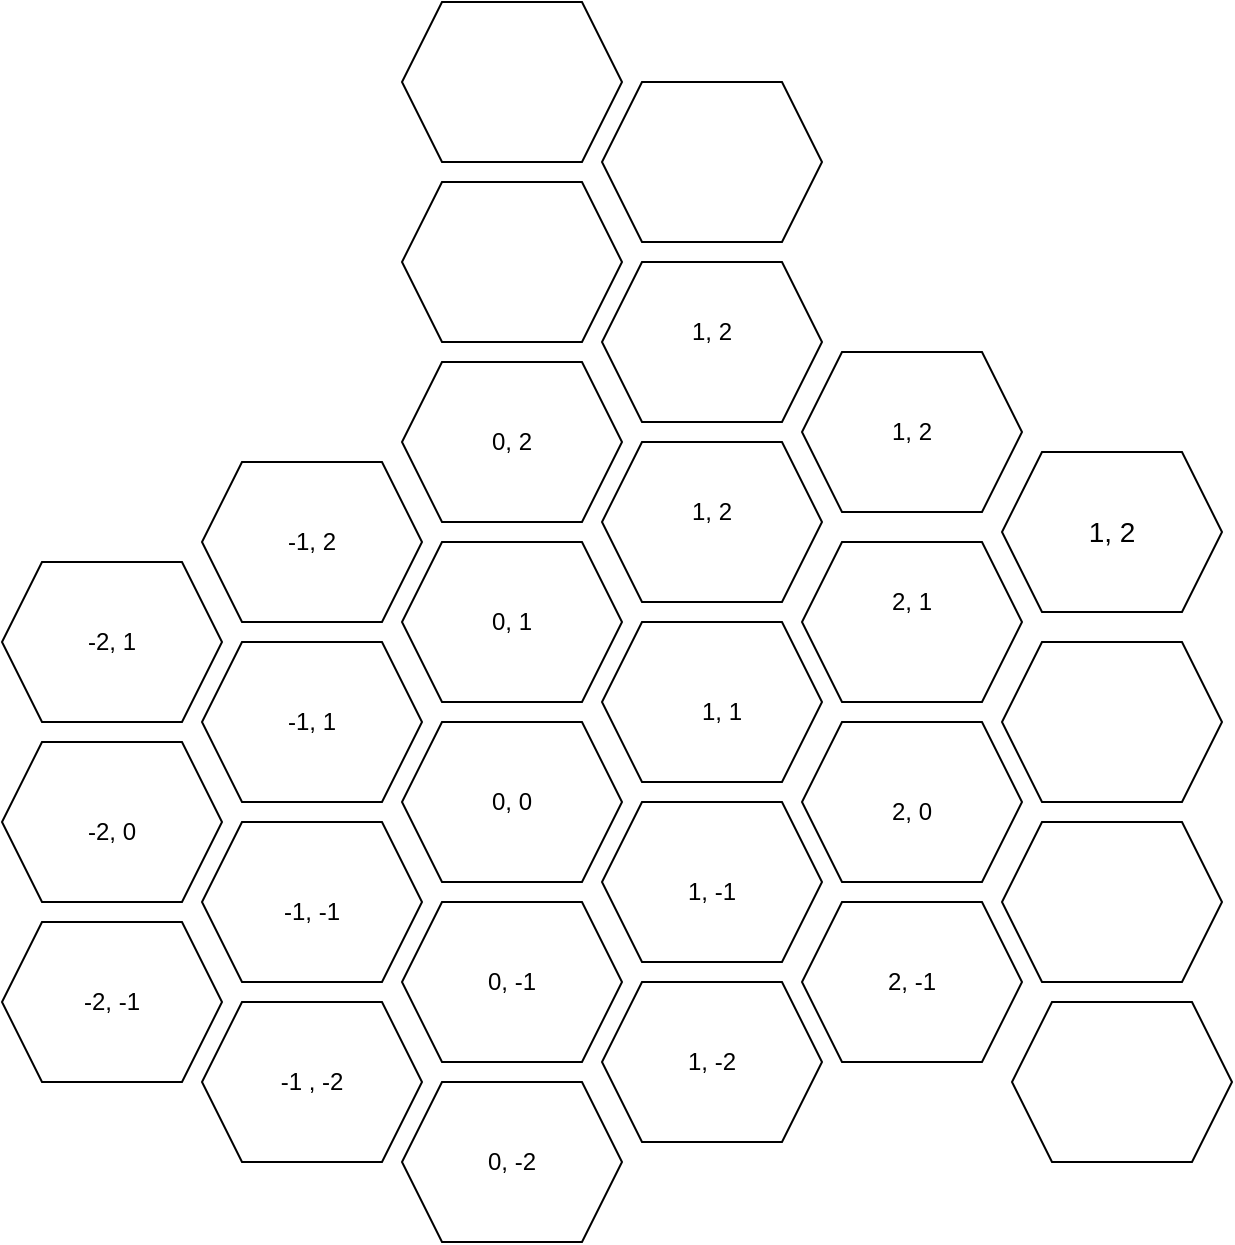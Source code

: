 <mxfile version="27.0.9">
  <diagram name="Page-1" id="UqePRc69oZ1GQFm-y9kT">
    <mxGraphModel dx="719" dy="441" grid="1" gridSize="10" guides="1" tooltips="1" connect="1" arrows="1" fold="1" page="1" pageScale="1" pageWidth="850" pageHeight="1100" math="0" shadow="0">
      <root>
        <mxCell id="0" />
        <mxCell id="1" parent="0" />
        <mxCell id="gDq-lghT9axfaPvroAhV-1" value="" style="shape=hexagon;perimeter=hexagonPerimeter2;whiteSpace=wrap;html=1;fixedSize=1;" parent="1" vertex="1">
          <mxGeometry x="230" y="410" width="110" height="80" as="geometry" />
        </mxCell>
        <mxCell id="gDq-lghT9axfaPvroAhV-2" value="" style="shape=hexagon;perimeter=hexagonPerimeter2;whiteSpace=wrap;html=1;fixedSize=1;" parent="1" vertex="1">
          <mxGeometry x="330" y="360" width="110" height="80" as="geometry" />
        </mxCell>
        <mxCell id="gDq-lghT9axfaPvroAhV-3" value="" style="shape=hexagon;perimeter=hexagonPerimeter2;whiteSpace=wrap;html=1;fixedSize=1;" parent="1" vertex="1">
          <mxGeometry x="330" y="450" width="110" height="80" as="geometry" />
        </mxCell>
        <mxCell id="gDq-lghT9axfaPvroAhV-4" value="" style="shape=hexagon;perimeter=hexagonPerimeter2;whiteSpace=wrap;html=1;fixedSize=1;" parent="1" vertex="1">
          <mxGeometry x="430" y="400" width="110" height="80" as="geometry" />
        </mxCell>
        <mxCell id="gDq-lghT9axfaPvroAhV-5" value="" style="shape=hexagon;perimeter=hexagonPerimeter2;whiteSpace=wrap;html=1;fixedSize=1;" parent="1" vertex="1">
          <mxGeometry x="430" y="490" width="110" height="80" as="geometry" />
        </mxCell>
        <mxCell id="gDq-lghT9axfaPvroAhV-6" value="" style="shape=hexagon;perimeter=hexagonPerimeter2;whiteSpace=wrap;html=1;fixedSize=1;" parent="1" vertex="1">
          <mxGeometry x="330" y="540" width="110" height="80" as="geometry" />
        </mxCell>
        <mxCell id="gDq-lghT9axfaPvroAhV-7" value="" style="shape=hexagon;perimeter=hexagonPerimeter2;whiteSpace=wrap;html=1;fixedSize=1;" parent="1" vertex="1">
          <mxGeometry x="230" y="500" width="110" height="80" as="geometry" />
        </mxCell>
        <mxCell id="gDq-lghT9axfaPvroAhV-8" value="" style="shape=hexagon;perimeter=hexagonPerimeter2;whiteSpace=wrap;html=1;fixedSize=1;" parent="1" vertex="1">
          <mxGeometry x="130" y="370" width="110" height="80" as="geometry" />
        </mxCell>
        <mxCell id="gDq-lghT9axfaPvroAhV-9" value="" style="shape=hexagon;perimeter=hexagonPerimeter2;whiteSpace=wrap;html=1;fixedSize=1;" parent="1" vertex="1">
          <mxGeometry x="230" y="320" width="110" height="80" as="geometry" />
        </mxCell>
        <mxCell id="gDq-lghT9axfaPvroAhV-10" value="" style="shape=hexagon;perimeter=hexagonPerimeter2;whiteSpace=wrap;html=1;fixedSize=1;" parent="1" vertex="1">
          <mxGeometry x="330" y="270" width="110" height="80" as="geometry" />
        </mxCell>
        <mxCell id="gDq-lghT9axfaPvroAhV-11" value="" style="shape=hexagon;perimeter=hexagonPerimeter2;whiteSpace=wrap;html=1;fixedSize=1;" parent="1" vertex="1">
          <mxGeometry x="430" y="310" width="110" height="80" as="geometry" />
        </mxCell>
        <mxCell id="gDq-lghT9axfaPvroAhV-12" value="" style="shape=hexagon;perimeter=hexagonPerimeter2;whiteSpace=wrap;html=1;fixedSize=1;" parent="1" vertex="1">
          <mxGeometry x="530" y="360" width="110" height="80" as="geometry" />
        </mxCell>
        <mxCell id="gDq-lghT9axfaPvroAhV-13" value="" style="shape=hexagon;perimeter=hexagonPerimeter2;whiteSpace=wrap;html=1;fixedSize=1;" parent="1" vertex="1">
          <mxGeometry x="530" y="450" width="110" height="80" as="geometry" />
        </mxCell>
        <mxCell id="gDq-lghT9axfaPvroAhV-14" value="" style="shape=hexagon;perimeter=hexagonPerimeter2;whiteSpace=wrap;html=1;fixedSize=1;" parent="1" vertex="1">
          <mxGeometry x="530" y="540" width="110" height="80" as="geometry" />
        </mxCell>
        <mxCell id="gDq-lghT9axfaPvroAhV-15" value="" style="shape=hexagon;perimeter=hexagonPerimeter2;whiteSpace=wrap;html=1;fixedSize=1;" parent="1" vertex="1">
          <mxGeometry x="430" y="580" width="110" height="80" as="geometry" />
        </mxCell>
        <mxCell id="gDq-lghT9axfaPvroAhV-16" value="" style="shape=hexagon;perimeter=hexagonPerimeter2;whiteSpace=wrap;html=1;fixedSize=1;" parent="1" vertex="1">
          <mxGeometry x="330" y="630" width="110" height="80" as="geometry" />
        </mxCell>
        <mxCell id="gDq-lghT9axfaPvroAhV-17" value="" style="shape=hexagon;perimeter=hexagonPerimeter2;whiteSpace=wrap;html=1;fixedSize=1;" parent="1" vertex="1">
          <mxGeometry x="230" y="590" width="110" height="80" as="geometry" />
        </mxCell>
        <mxCell id="gDq-lghT9axfaPvroAhV-18" value="" style="shape=hexagon;perimeter=hexagonPerimeter2;whiteSpace=wrap;html=1;fixedSize=1;" parent="1" vertex="1">
          <mxGeometry x="130" y="550" width="110" height="80" as="geometry" />
        </mxCell>
        <mxCell id="gDq-lghT9axfaPvroAhV-19" value="" style="shape=hexagon;perimeter=hexagonPerimeter2;whiteSpace=wrap;html=1;fixedSize=1;" parent="1" vertex="1">
          <mxGeometry x="130" y="460" width="110" height="80" as="geometry" />
        </mxCell>
        <mxCell id="gDq-lghT9axfaPvroAhV-21" value="-1, -1" style="text;html=1;align=center;verticalAlign=middle;whiteSpace=wrap;rounded=0;" parent="1" vertex="1">
          <mxGeometry x="255" y="530" width="60" height="30" as="geometry" />
        </mxCell>
        <mxCell id="gDq-lghT9axfaPvroAhV-22" value="0, 0" style="text;html=1;align=center;verticalAlign=middle;whiteSpace=wrap;rounded=0;" parent="1" vertex="1">
          <mxGeometry x="355" y="475" width="60" height="30" as="geometry" />
        </mxCell>
        <mxCell id="gDq-lghT9axfaPvroAhV-23" value="-1, 1" style="text;html=1;align=center;verticalAlign=middle;whiteSpace=wrap;rounded=0;" parent="1" vertex="1">
          <mxGeometry x="255" y="435" width="60" height="30" as="geometry" />
        </mxCell>
        <mxCell id="gDq-lghT9axfaPvroAhV-24" value="0, 1" style="text;html=1;align=center;verticalAlign=middle;whiteSpace=wrap;rounded=0;" parent="1" vertex="1">
          <mxGeometry x="355" y="385" width="60" height="30" as="geometry" />
        </mxCell>
        <mxCell id="gDq-lghT9axfaPvroAhV-25" value="1, 1" style="text;html=1;align=center;verticalAlign=middle;whiteSpace=wrap;rounded=0;" parent="1" vertex="1">
          <mxGeometry x="460" y="430" width="60" height="30" as="geometry" />
        </mxCell>
        <mxCell id="gDq-lghT9axfaPvroAhV-26" value="1, -1" style="text;html=1;align=center;verticalAlign=middle;whiteSpace=wrap;rounded=0;" parent="1" vertex="1">
          <mxGeometry x="455" y="520" width="60" height="30" as="geometry" />
        </mxCell>
        <mxCell id="gDq-lghT9axfaPvroAhV-27" value="0, -1" style="text;html=1;align=center;verticalAlign=middle;whiteSpace=wrap;rounded=0;" parent="1" vertex="1">
          <mxGeometry x="355" y="565" width="60" height="30" as="geometry" />
        </mxCell>
        <mxCell id="gDq-lghT9axfaPvroAhV-28" value="0, -2" style="text;html=1;align=center;verticalAlign=middle;whiteSpace=wrap;rounded=0;" parent="1" vertex="1">
          <mxGeometry x="355" y="655" width="60" height="30" as="geometry" />
        </mxCell>
        <mxCell id="gDq-lghT9axfaPvroAhV-29" value="-1 , -2" style="text;html=1;align=center;verticalAlign=middle;whiteSpace=wrap;rounded=0;" parent="1" vertex="1">
          <mxGeometry x="255" y="615" width="60" height="30" as="geometry" />
        </mxCell>
        <mxCell id="gDq-lghT9axfaPvroAhV-30" value="-2, -1" style="text;html=1;align=center;verticalAlign=middle;whiteSpace=wrap;rounded=0;" parent="1" vertex="1">
          <mxGeometry x="155" y="575" width="60" height="30" as="geometry" />
        </mxCell>
        <mxCell id="gDq-lghT9axfaPvroAhV-31" value="-2, 0" style="text;html=1;align=center;verticalAlign=middle;whiteSpace=wrap;rounded=0;" parent="1" vertex="1">
          <mxGeometry x="155" y="490" width="60" height="30" as="geometry" />
        </mxCell>
        <mxCell id="gDq-lghT9axfaPvroAhV-32" value="-2, 1" style="text;html=1;align=center;verticalAlign=middle;whiteSpace=wrap;rounded=0;" parent="1" vertex="1">
          <mxGeometry x="155" y="395" width="60" height="30" as="geometry" />
        </mxCell>
        <mxCell id="gDq-lghT9axfaPvroAhV-33" value="-1, 2" style="text;html=1;align=center;verticalAlign=middle;whiteSpace=wrap;rounded=0;" parent="1" vertex="1">
          <mxGeometry x="255" y="345" width="60" height="30" as="geometry" />
        </mxCell>
        <mxCell id="gDq-lghT9axfaPvroAhV-34" value="0, 2" style="text;html=1;align=center;verticalAlign=middle;whiteSpace=wrap;rounded=0;" parent="1" vertex="1">
          <mxGeometry x="355" y="295" width="60" height="30" as="geometry" />
        </mxCell>
        <mxCell id="gDq-lghT9axfaPvroAhV-35" value="1, 2" style="text;html=1;align=center;verticalAlign=middle;whiteSpace=wrap;rounded=0;" parent="1" vertex="1">
          <mxGeometry x="455" y="330" width="60" height="30" as="geometry" />
        </mxCell>
        <mxCell id="gDq-lghT9axfaPvroAhV-36" value="2, 1" style="text;html=1;align=center;verticalAlign=middle;whiteSpace=wrap;rounded=0;" parent="1" vertex="1">
          <mxGeometry x="555" y="375" width="60" height="30" as="geometry" />
        </mxCell>
        <mxCell id="gDq-lghT9axfaPvroAhV-37" value="2, 0" style="text;html=1;align=center;verticalAlign=middle;whiteSpace=wrap;rounded=0;" parent="1" vertex="1">
          <mxGeometry x="555" y="480" width="60" height="30" as="geometry" />
        </mxCell>
        <mxCell id="gDq-lghT9axfaPvroAhV-38" value="2, -1" style="text;html=1;align=center;verticalAlign=middle;whiteSpace=wrap;rounded=0;" parent="1" vertex="1">
          <mxGeometry x="555" y="565" width="60" height="30" as="geometry" />
        </mxCell>
        <mxCell id="gDq-lghT9axfaPvroAhV-39" value="1, -2" style="text;html=1;align=center;verticalAlign=middle;whiteSpace=wrap;rounded=0;" parent="1" vertex="1">
          <mxGeometry x="455" y="605" width="60" height="30" as="geometry" />
        </mxCell>
        <mxCell id="Q_EsknpA0MwuPqNiFQM6-1" value="" style="shape=hexagon;perimeter=hexagonPerimeter2;whiteSpace=wrap;html=1;fixedSize=1;" vertex="1" parent="1">
          <mxGeometry x="430" y="220" width="110" height="80" as="geometry" />
        </mxCell>
        <mxCell id="Q_EsknpA0MwuPqNiFQM6-2" value="1, 2" style="text;html=1;align=center;verticalAlign=middle;whiteSpace=wrap;rounded=0;" vertex="1" parent="1">
          <mxGeometry x="455" y="240" width="60" height="30" as="geometry" />
        </mxCell>
        <mxCell id="Q_EsknpA0MwuPqNiFQM6-3" value="" style="shape=hexagon;perimeter=hexagonPerimeter2;whiteSpace=wrap;html=1;fixedSize=1;" vertex="1" parent="1">
          <mxGeometry x="530" y="265" width="110" height="80" as="geometry" />
        </mxCell>
        <mxCell id="Q_EsknpA0MwuPqNiFQM6-4" value="1, 2" style="text;html=1;align=center;verticalAlign=middle;whiteSpace=wrap;rounded=0;" vertex="1" parent="1">
          <mxGeometry x="555" y="290" width="60" height="30" as="geometry" />
        </mxCell>
        <mxCell id="Q_EsknpA0MwuPqNiFQM6-6" value="" style="shape=hexagon;perimeter=hexagonPerimeter2;whiteSpace=wrap;html=1;fixedSize=1;" vertex="1" parent="1">
          <mxGeometry x="630" y="315" width="110" height="80" as="geometry" />
        </mxCell>
        <mxCell id="Q_EsknpA0MwuPqNiFQM6-5" value="1, 2" style="text;html=1;align=center;verticalAlign=middle;whiteSpace=wrap;rounded=0;fontSize=14;" vertex="1" parent="1">
          <mxGeometry x="655" y="340" width="60" height="30" as="geometry" />
        </mxCell>
        <mxCell id="Q_EsknpA0MwuPqNiFQM6-7" value="1, 2" style="text;html=1;align=center;verticalAlign=middle;whiteSpace=wrap;rounded=0;fontSize=14;" vertex="1" parent="1">
          <mxGeometry x="670" y="430" width="60" height="30" as="geometry" />
        </mxCell>
        <mxCell id="Q_EsknpA0MwuPqNiFQM6-8" value="" style="shape=hexagon;perimeter=hexagonPerimeter2;whiteSpace=wrap;html=1;fixedSize=1;" vertex="1" parent="1">
          <mxGeometry x="630" y="410" width="110" height="80" as="geometry" />
        </mxCell>
        <mxCell id="Q_EsknpA0MwuPqNiFQM6-9" value="1, 2" style="text;html=1;align=center;verticalAlign=middle;whiteSpace=wrap;rounded=0;fontSize=14;" vertex="1" parent="1">
          <mxGeometry x="660" y="525" width="60" height="30" as="geometry" />
        </mxCell>
        <mxCell id="Q_EsknpA0MwuPqNiFQM6-10" value="" style="shape=hexagon;perimeter=hexagonPerimeter2;whiteSpace=wrap;html=1;fixedSize=1;" vertex="1" parent="1">
          <mxGeometry x="630" y="500" width="110" height="80" as="geometry" />
        </mxCell>
        <mxCell id="Q_EsknpA0MwuPqNiFQM6-11" value="1, 2" style="text;html=1;align=center;verticalAlign=middle;whiteSpace=wrap;rounded=0;fontSize=14;" vertex="1" parent="1">
          <mxGeometry x="665" y="615" width="60" height="30" as="geometry" />
        </mxCell>
        <mxCell id="Q_EsknpA0MwuPqNiFQM6-12" value="" style="shape=hexagon;perimeter=hexagonPerimeter2;whiteSpace=wrap;html=1;fixedSize=1;" vertex="1" parent="1">
          <mxGeometry x="635" y="590" width="110" height="80" as="geometry" />
        </mxCell>
        <mxCell id="Q_EsknpA0MwuPqNiFQM6-14" value="" style="shape=hexagon;perimeter=hexagonPerimeter2;whiteSpace=wrap;html=1;fixedSize=1;" vertex="1" parent="1">
          <mxGeometry x="330" y="180" width="110" height="80" as="geometry" />
        </mxCell>
        <mxCell id="Q_EsknpA0MwuPqNiFQM6-15" value="" style="shape=hexagon;perimeter=hexagonPerimeter2;whiteSpace=wrap;html=1;fixedSize=1;" vertex="1" parent="1">
          <mxGeometry x="430" y="130" width="110" height="80" as="geometry" />
        </mxCell>
        <mxCell id="Q_EsknpA0MwuPqNiFQM6-16" value="" style="shape=hexagon;perimeter=hexagonPerimeter2;whiteSpace=wrap;html=1;fixedSize=1;" vertex="1" parent="1">
          <mxGeometry x="330" y="90" width="110" height="80" as="geometry" />
        </mxCell>
      </root>
    </mxGraphModel>
  </diagram>
</mxfile>
